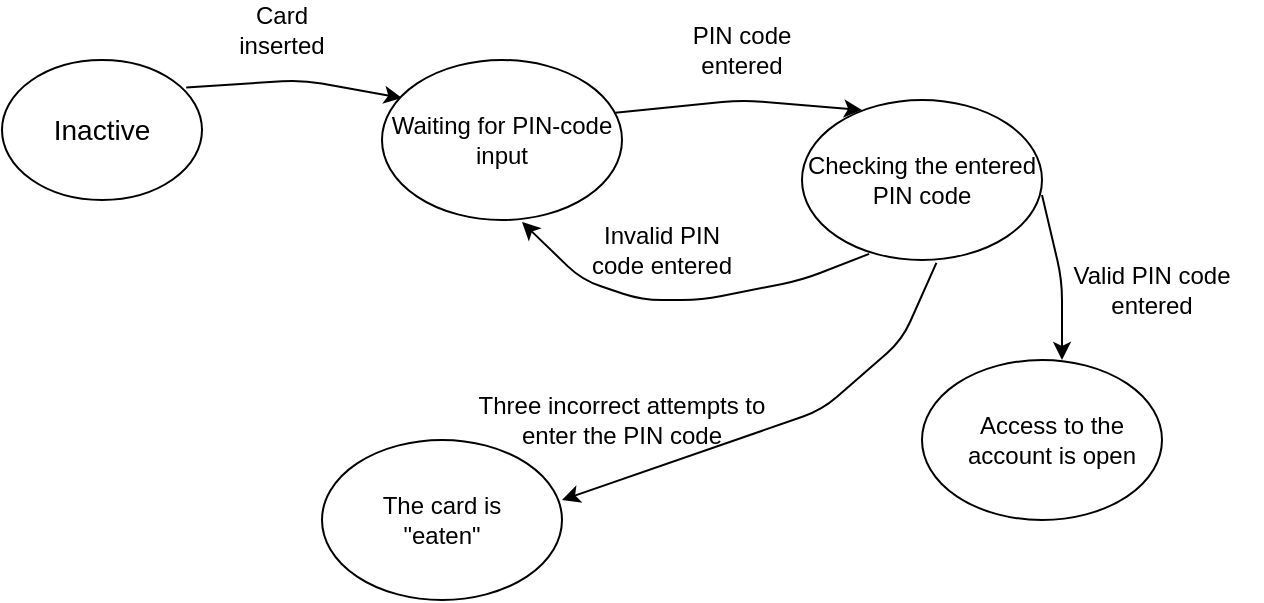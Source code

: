<mxfile version="14.9.2" type="github">
  <diagram id="jmHZJPAKmWra3bVBh0cq" name="Page-1">
    <mxGraphModel dx="716" dy="359" grid="1" gridSize="10" guides="1" tooltips="1" connect="1" arrows="1" fold="1" page="1" pageScale="1" pageWidth="827" pageHeight="1169" math="0" shadow="0">
      <root>
        <mxCell id="0" />
        <mxCell id="1" parent="0" />
        <mxCell id="Of2l3aPvCOEOkEXACFMR-63" value="" style="ellipse;whiteSpace=wrap;html=1;" vertex="1" parent="1">
          <mxGeometry x="190" y="160" width="100" height="70" as="geometry" />
        </mxCell>
        <mxCell id="Of2l3aPvCOEOkEXACFMR-64" value="&lt;font style=&quot;font-size: 14px&quot;&gt;Inactive&lt;/font&gt;" style="text;html=1;strokeColor=none;fillColor=none;align=center;verticalAlign=middle;whiteSpace=wrap;rounded=0;" vertex="1" parent="1">
          <mxGeometry x="220" y="185" width="40" height="20" as="geometry" />
        </mxCell>
        <mxCell id="Of2l3aPvCOEOkEXACFMR-66" value="" style="endArrow=classic;html=1;exitX=0.921;exitY=0.196;exitDx=0;exitDy=0;exitPerimeter=0;" edge="1" parent="1" source="Of2l3aPvCOEOkEXACFMR-63">
          <mxGeometry width="50" height="50" relative="1" as="geometry">
            <mxPoint x="320" y="170" as="sourcePoint" />
            <mxPoint x="390" y="179" as="targetPoint" />
            <Array as="points">
              <mxPoint x="340" y="170" />
            </Array>
          </mxGeometry>
        </mxCell>
        <mxCell id="Of2l3aPvCOEOkEXACFMR-67" value="&lt;font style=&quot;font-size: 12px&quot;&gt;Card inserted&lt;/font&gt;" style="text;html=1;strokeColor=none;fillColor=none;align=center;verticalAlign=middle;whiteSpace=wrap;rounded=0;" vertex="1" parent="1">
          <mxGeometry x="300" y="130" width="60" height="30" as="geometry" />
        </mxCell>
        <mxCell id="Of2l3aPvCOEOkEXACFMR-68" value="" style="ellipse;whiteSpace=wrap;html=1;" vertex="1" parent="1">
          <mxGeometry x="380" y="160" width="120" height="80" as="geometry" />
        </mxCell>
        <mxCell id="Of2l3aPvCOEOkEXACFMR-69" value="Waiting for PIN-code input" style="text;html=1;strokeColor=none;fillColor=none;align=center;verticalAlign=middle;whiteSpace=wrap;rounded=0;" vertex="1" parent="1">
          <mxGeometry x="370" y="185" width="140" height="30" as="geometry" />
        </mxCell>
        <mxCell id="Of2l3aPvCOEOkEXACFMR-70" value="" style="endArrow=classic;html=1;exitX=0.972;exitY=0.33;exitDx=0;exitDy=0;exitPerimeter=0;" edge="1" parent="1" source="Of2l3aPvCOEOkEXACFMR-68">
          <mxGeometry width="50" height="50" relative="1" as="geometry">
            <mxPoint x="500.0" y="179.72" as="sourcePoint" />
            <mxPoint x="620" y="185" as="targetPoint" />
            <Array as="points">
              <mxPoint x="560" y="180" />
            </Array>
          </mxGeometry>
        </mxCell>
        <mxCell id="Of2l3aPvCOEOkEXACFMR-71" value="" style="ellipse;whiteSpace=wrap;html=1;" vertex="1" parent="1">
          <mxGeometry x="590" y="180" width="120" height="80" as="geometry" />
        </mxCell>
        <mxCell id="Of2l3aPvCOEOkEXACFMR-73" value="Checking the entered PIN code" style="text;html=1;strokeColor=none;fillColor=none;align=center;verticalAlign=middle;whiteSpace=wrap;rounded=0;" vertex="1" parent="1">
          <mxGeometry x="590" y="205" width="120" height="30" as="geometry" />
        </mxCell>
        <mxCell id="Of2l3aPvCOEOkEXACFMR-74" value="PIN code entered" style="text;html=1;strokeColor=none;fillColor=none;align=center;verticalAlign=middle;whiteSpace=wrap;rounded=0;" vertex="1" parent="1">
          <mxGeometry x="520" y="140" width="80" height="30" as="geometry" />
        </mxCell>
        <mxCell id="Of2l3aPvCOEOkEXACFMR-75" value="" style="ellipse;whiteSpace=wrap;html=1;" vertex="1" parent="1">
          <mxGeometry x="650" y="310" width="120" height="80" as="geometry" />
        </mxCell>
        <mxCell id="Of2l3aPvCOEOkEXACFMR-76" value="Access to the account is open" style="text;html=1;strokeColor=none;fillColor=none;align=center;verticalAlign=middle;whiteSpace=wrap;rounded=0;" vertex="1" parent="1">
          <mxGeometry x="660" y="335" width="110" height="30" as="geometry" />
        </mxCell>
        <mxCell id="Of2l3aPvCOEOkEXACFMR-77" value="" style="endArrow=classic;html=1;exitX=1;exitY=0.75;exitDx=0;exitDy=0;" edge="1" parent="1" source="Of2l3aPvCOEOkEXACFMR-73">
          <mxGeometry width="50" height="50" relative="1" as="geometry">
            <mxPoint x="670.0" y="273.72" as="sourcePoint" />
            <mxPoint x="720" y="310" as="targetPoint" />
            <Array as="points">
              <mxPoint x="720" y="270" />
            </Array>
          </mxGeometry>
        </mxCell>
        <mxCell id="Of2l3aPvCOEOkEXACFMR-78" value="Valid PIN code entered" style="text;html=1;strokeColor=none;fillColor=none;align=center;verticalAlign=middle;whiteSpace=wrap;rounded=0;" vertex="1" parent="1">
          <mxGeometry x="710" y="260" width="110" height="30" as="geometry" />
        </mxCell>
        <mxCell id="Of2l3aPvCOEOkEXACFMR-79" value="" style="endArrow=classic;html=1;exitX=0.28;exitY=0.962;exitDx=0;exitDy=0;exitPerimeter=0;" edge="1" parent="1" source="Of2l3aPvCOEOkEXACFMR-71">
          <mxGeometry width="50" height="50" relative="1" as="geometry">
            <mxPoint x="542.1" y="274.22" as="sourcePoint" />
            <mxPoint x="450" y="241" as="targetPoint" />
            <Array as="points">
              <mxPoint x="590" y="270" />
              <mxPoint x="540" y="280" />
              <mxPoint x="510" y="280" />
              <mxPoint x="480" y="270" />
            </Array>
          </mxGeometry>
        </mxCell>
        <mxCell id="Of2l3aPvCOEOkEXACFMR-80" value="Invalid PIN code entered" style="text;html=1;strokeColor=none;fillColor=none;align=center;verticalAlign=middle;whiteSpace=wrap;rounded=0;" vertex="1" parent="1">
          <mxGeometry x="480" y="240" width="80" height="30" as="geometry" />
        </mxCell>
        <mxCell id="Of2l3aPvCOEOkEXACFMR-82" value="Three incorrect attempts to enter the PIN code" style="text;html=1;strokeColor=none;fillColor=none;align=center;verticalAlign=middle;whiteSpace=wrap;rounded=0;" vertex="1" parent="1">
          <mxGeometry x="420" y="315" width="160" height="50" as="geometry" />
        </mxCell>
        <mxCell id="Of2l3aPvCOEOkEXACFMR-83" value="" style="endArrow=classic;html=1;exitX=0.56;exitY=1.018;exitDx=0;exitDy=0;exitPerimeter=0;" edge="1" parent="1" source="Of2l3aPvCOEOkEXACFMR-71">
          <mxGeometry width="50" height="50" relative="1" as="geometry">
            <mxPoint x="470.0" y="338.72" as="sourcePoint" />
            <mxPoint x="470" y="380" as="targetPoint" />
            <Array as="points">
              <mxPoint x="640" y="300" />
              <mxPoint x="600" y="335" />
            </Array>
          </mxGeometry>
        </mxCell>
        <mxCell id="Of2l3aPvCOEOkEXACFMR-84" value="" style="ellipse;whiteSpace=wrap;html=1;" vertex="1" parent="1">
          <mxGeometry x="350" y="350" width="120" height="80" as="geometry" />
        </mxCell>
        <mxCell id="Of2l3aPvCOEOkEXACFMR-85" value="The card is &quot;eaten&quot;" style="text;html=1;strokeColor=none;fillColor=none;align=center;verticalAlign=middle;whiteSpace=wrap;rounded=0;" vertex="1" parent="1">
          <mxGeometry x="375" y="380" width="70" height="20" as="geometry" />
        </mxCell>
      </root>
    </mxGraphModel>
  </diagram>
</mxfile>
